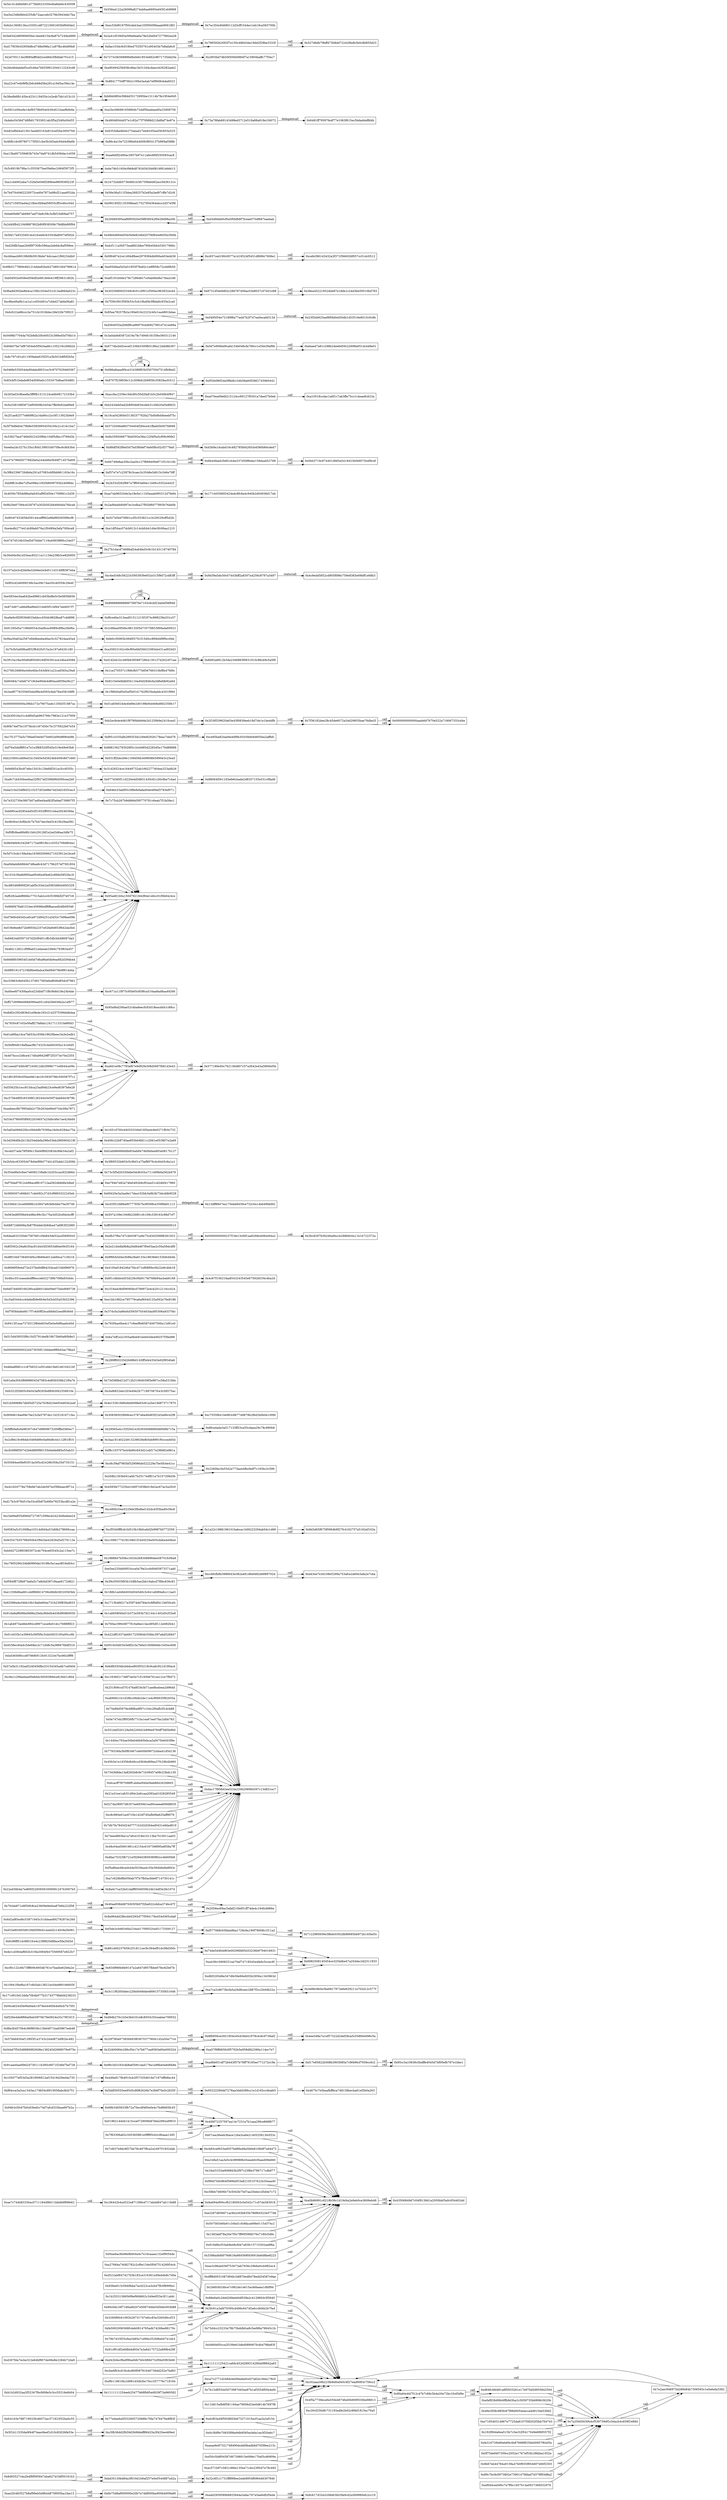 digraph G {
    rankdir=LR;
    node [shape=box];
    "0xae2fc483527b8ef99eb5d9b44875f005ba1fae13" -> "0x6b75d8af000000e20b7a7ddf000ba900b4009a80" [label="call"];
    "0xae2fc483527b8ef99eb5d9b44875f005ba1fae13" -> "0x6b75d8af000000e20b7a7ddf000ba900b4009a80" [label="call"];
    "0x6b75d8af000000e20b7a7ddf000ba900b4009a80" -> "0xadd2959589b8925844a3afac767a5ae6dfcf5ede" [label="call"];
    "0x6b75d8af000000e20b7a7ddf000ba900b4009a80" -> "0xadd2959589b8925844a3afac767a5ae6dfcf5ede" [label="call"];
    "0xadd2959589b8925844a3afac767a5ae6dfcf5ede" -> "0x8c617d32e2c08d63b03fa9cd2a569980efc2cc19" [label="call"];
    "0xadd2959589b8925844a3afac767a5ae6dfcf5ede" -> "0x8c617d32e2c08d63b03fa9cd2a569980efc2cc19" [label="call"];
    "0xbd35130bd84a3f016d1b6af257e0e0544887a42a" -> "0x32c6f1c1731ff8f98ee2ede8954f696446307846" [label="call"];
    "0xbd35130bd84a3f016d1b6af257e0e0544887a42a" -> "0x32c6f1c1731ff8f98ee2ede8954f696446307846" [label="call"];
    "0x5f1b11535da9f44f74aec8eef1d10c83026fe53e" -> "0xc5fb36dd2fb59d3b98deff88425a3f425ee469ed" [label="call"];
    "0x5f1b11535da9f44f74aec8eef1d10c83026fe53e" -> "0xc5fb36dd2fb59d3b98deff88425a3f425ee469ed" [label="call"];
    "0x88e6a0c2ddd26feeb64f039a2c41296fcb3f5640" -> "0xc02aaa39b223fe8d0a0e5c4f27ead9083c756cc2" [label="call"];
    "0x88e6a0c2ddd26feeb64f039a2c41296fcb3f5640" -> "0xc02aaa39b223fe8d0a0e5c4f27ead9083c756cc2" [label="call"];
    "0xa0b86991c6218b36c1d19d4a2e9eb0ce3606eb48" -> "0x43506849d7c04f9138d1a2050bbf3a0c054402dd" [label="call"];
    "0xa0b86991c6218b36c1d19d4a2e9eb0ce3606eb48" -> "0x43506849d7c04f9138d1a2050bbf3a0c054402dd" [label="call"];
    "0x67cea36eeb36ace126a3ca6e21405258130cf33c" -> "0xa0b86991c6218b36c1d19d4a2e9eb0ce3606eb48" [label="call"];
    "0x67cea36eeb36ace126a3ca6e21405258130cf33c" -> "0xa0b86991c6218b36c1d19d4a2e9eb0ce3606eb48" [label="call"];
    "0xf4ae6ac6b98efb604a4c7e16caaaa132ef9054de" -> "0x3fc91a3afd70395cd496c647d5a6cc9d4b2b7fad" [label="call"];
    "0x3fc91a3afd70395cd496c647d5a6cc9d4b2b7fad" -> "0xc02aaa39b223fe8d0a0e5c4f27ead9083c756cc2" [label="call"];
    "0x3fc91a3afd70395cd496c647d5a6cc9d4b2b7fad" -> "0xc02aaa39b223fe8d0a0e5c4f27ead9083c756cc2" [label="call"];
    "0xa27684a74082782c2cf6e134e5f0d751426954cb" -> "0x3fc91a3afd70395cd496c647d5a6cc9d4b2b7fad" [label="call"];
    "0xefaf828d98c6ffb9d3ba2c5059735b6898c5620b" -> "0x7a250d5630b4cf539739df2c5dacb4c659f2488d" [label="call"];
    "0x7a250d5630b4cf539739df2c5dacb4c659f2488d" -> "0x7e2aec946975d289e84b7306593c1e0a6efa3382" [label="call"];
    "0x7a250d5630b4cf539739df2c5dacb4c659f2488d" -> "0x7e2aec946975d289e84b7306593c1e0a6efa3382" [label="call"];
    "0x7e2aec946975d289e84b7306593c1e0a6efa3382" -> "0xc02aaa39b223fe8d0a0e5c4f27ead9083c756cc2" [label="call"];
    "0x7e2aec946975d289e84b7306593c1e0a6efa3382" -> "0xc02aaa39b223fe8d0a0e5c4f27ead9083c756cc2" [label="call"];
    "0x49e3f38c985fc67f98d0054eacca4d9154e539d2" -> "0x7a250d5630b4cf539739df2c5dacb4c659f2488d" [label="call"];
    "0xe718540314867e7725da8107f38202f3bb764743" -> "0x7a250d5630b4cf539739df2c5dacb4c659f2488d" [label="call"];
    "0x192f90da6ea515b7c3ec52f5417049e6f69557f2" -> "0x7a250d5630b4cf539739df2c5dacb4c659f2488d" [label="call"];
    "0xfe316726b80eb69c4b87698f825bb00957f64d5e" -> "0x7a250d5630b4cf539739df2c5dacb4c659f2488d" [label="call"];
    "0x0f75def497359cc2052e1767ef53b186bba1052e" -> "0x7a250d5630b4cf539739df2c5dacb4c659f2488d" [label="call"];
    "0x8b67eb44784a9158a47b0f655f854697460f2303" -> "0x7a250d5630b4cf539739df2c5dacb4c659f2488d" [label="call"];
    "0x89c7bc9c0973802e73901470fdad7d379f93d8a2" -> "0x7a250d5630b4cf539739df2c5dacb4c659f2488d" [label="call"];
    "0x94b3c5fc67b0c63befcc74d7afcd333baa697b2a" -> "0x68b3465833fb72a70ecdf485e0e4c7bd8665fc45" [label="call"];
    "0x68b3465833fb72a70ecdf485e0e4c7bd8665fc45" -> "0x40fd72257597aa14c7231a7b1aaa29fce868f677" [label="call"];
    "0x68b3465833fb72a70ecdf485e0e4c7bd8665fc45" -> "0x40fd72257597aa14c7231a7b1aaa29fce868f677" [label="call"];
    "0x01962144d41415cca072900fe87bbe2992a99f10" -> "0x40fd72257597aa14c7231a7b1aaa29fce868f677" [label="call"];
    "0x01962144d41415cca072900fe87bbe2992a99f10" -> "0x40fd72257597aa14c7231a7b1aaa29fce868f677" [label="call"];
    "0x7f63306a62c345365881e0fff85cb2c8baaa13d5" -> "0x40fd72257597aa14c7231a7b1aaa29fce868f677" [label="call"];
    "0x7f63306a62c345365881e0fff85cb2c8baaa13d5" -> "0x40fd72257597aa14c7231a7b1aaa29fce868f677" [label="call"];
    "0x4f5a7739eca9a550e4874fed0b909f330be98813" -> "0x80a64c6d7f12c47b7c66c5b4e20e72bc1fcd5d9e" [label="call"];
    "0x80a64c6d7f12c47b7c66c5b4e20e72bc1fcd5d9e" -> "0xd64fc4fd481a8f5933261e17e970d5d95584250d" [label="call"];
    "0x80a64c6d7f12c47b7c66c5b4e20e72bc1fcd5d9e" -> "0xd64fc4fd481a8f5933261e17e970d5d95584250d" [label="call"];
    "0xd64fc4fd481a8f5933261e17e970d5d95584250d" -> "0x7a250d5630b4cf539739df2c5dacb4c659f2488d" [label="call"];
    "0xd64fc4fd481a8f5933261e17e970d5d95584250d" -> "0x7a250d5630b4cf539739df2c5dacb4c659f2488d" [label="call"];
    "0x75d4cc23233a78b75bddbfca8c5ed98a79645c1b" -> "0xc02aaa39b223fe8d0a0e5c4f27ead9083c756cc2" [label="call"];
    "0x75d4cc23233a78b75bddbfca8c5ed98a79645c1b" -> "0xc02aaa39b223fe8d0a0e5c4f27ead9083c756cc2" [label="call"];
    "0xc02aaa39b223fe8d0a0e5c4f27ead9083c756cc2" -> "0x80a64c6d7f12c47b7c66c5b4e20e72bc1fcd5d9e" [label="call"];
    "0xc02aaa39b223fe8d0a0e5c4f27ead9083c756cc2" -> "0x80a64c6d7f12c47b7c66c5b4e20e72bc1fcd5d9e" [label="call"];
    "0xf84cca3a3ca1343ac17db54c8915658abc8cb751" -> "0x5ddf30555ee9545c8982626b7e3b6f70e5c2635f" [label="call"];
    "0x5ddf30555ee9545c8982626b7e3b6f70e5c2635f" -> "0x95222290dd7278aa3ddd389cc1e1d165cc4bafe5" [label="call"];
    "0x5ddf30555ee9545c8982626b7e3b6f70e5c2635f" -> "0x95222290dd7278aa3ddd389cc1e1d165cc4bafe5" [label="call"];
    "0x105077ef53d3a281f006812af15419d29ed4a735" -> "0x449a917fb4910cb2f57335d619e71674ffb8bc44" [label="call"];
    "0x105077ef53d3a281f006812af15419d29ed4a735" -> "0x449a917fb4910cb2f57335d619e71674ffb8bc44" [label="call"];
    "0xc30cf256dfc731193a4fe2b02c89bf1815ec70a5" -> "0x80a64c6d7f12c47b7c66c5b4e20e72bc1fcd5d9e" [label="call"];
    "0x0d60d05cca2f109e61bfed089067fc4b4788a83f" -> "0xc02aaa39b223fe8d0a0e5c4f27ead9083c756cc2" [label="call"];
    "0x0d60d05cca2f109e61bfed089067fc4b4788a83f" -> "0xc02aaa39b223fe8d0a0e5c4f27ead9083c756cc2" [label="call"];
    "0x91aae0aafd9d2d730111b395c6871f248d7bd728" -> "0x98c3d3183c4b8a650614ad179a1a98be0a8d6b8e" [label="call"];
    "0x98c3d3183c4b8a650614ad179a1a98be0a8d6b8e" -> "0xad6b651df72b443f57b76ff79165ee771272e18e" [label="call"];
    "0x98c3d3183c4b8a650614ad179a1a98be0a8d6b8e" -> "0xad6b651df72b443f57b76ff79165ee771272e18e" [label="call"];
    "0xad6b651df72b443f57b76ff79165ee771272e18e" -> "0xf17e65822b568b3903685a7c9f496cf7656cc6c2" [label="call"];
    "0xad6b651df72b443f57b76ff79165ee771272e18e" -> "0xf17e65822b568b3903685a7c9f496cf7656cc6c2" [label="call"];
    "0xf17e65822b568b3903685a7c9f496cf7656cc6c2" -> "0x95cc3a10636c5bdffe4045d7bf00efb787e1bbe1" [label="call"];
    "0xf17e65822b568b3903685a7c9f496cf7656cc6c2" -> "0x95cc3a10636c5bdffe4045d7bf00efb787e1bbe1" [label="call"];
    "0xd267fda7ecbe322e64bf807de06e8e2284b72da9" -> "0xd42b0ecf8a9f8ba9db7b0c989d73cf0bd5f83b66" [label="call"];
    "0xd42b0ecf8a9f8ba9db7b0c989d73cf0bd5f83b66" -> "0x111111125421ca6dc452d289314280a0f8842a65" [label="call"];
    "0xd42b0ecf8a9f8ba9db7b0c989d73cf0bd5f83b66" -> "0x111111125421ca6dc452d289314280a0f8842a65" [label="call"];
    "0x111111125421ca6dc452d289314280a0f8842a65" -> "0xc02aaa39b223fe8d0a0e5c4f27ead9083c756cc2" [label="call"];
    "0x111111125421ca6dc452d289314280a0f8842a65" -> "0xc02aaa39b223fe8d0a0e5c4f27ead9083c756cc2" [label="call"];
    "0x8d93527c4a2b4f6f095647aba627d1fdf50161b3" -> "0xbd35130bd84a3f016d1b6af257e0e0544887a42a" [label="call"];
    "0x8d93527c4a2b4f6f095647aba627d1fdf50161b3" -> "0xbd35130bd84a3f016d1b6af257e0e0544887a42a" [label="call"];
    "0x7cfd37e9dc8f27bb78c497f8ca2a249701832dab" -> "0xcb83ca9633ad057bd88a48a5b6e8108d97ad4472" [label="call"];
    "0xcb83ca9633ad057bd88a48a5b6e8108d97ad4472" -> "0xa0b86991c6218b36c1d19d4a2e9eb0ce3606eb48" [label="call"];
    "0xcb83ca9633ad057bd88a48a5b6e8108d97ad4472" -> "0xa0b86991c6218b36c1d19d4a2e9eb0ce3606eb48" [label="call"];
    "0x044d7f545d8886992608e138245d2689079e975e" -> "0x32400084c286cf3e17e7b677ea9583e60a000324" [label="call"];
    "0x32400084c286cf3e17e7b677ea9583e60a000324" -> "0xa57f9ffd65fc0f5792b5e958df42399a114ec7e7" [label="delegatecall"];
    "0x57bbb930af12f6f3f1a3743c2d4d873df82bc482" -> "0x20f780a973856b93f63670377900c1d2a50a77c4" [label="call"];
    "0x20f780a973856b93f63670377900c1d2a50a77c4" -> "0x8fb956ce2921954c45cb3bb41978c4c6c9736af2" [label="call"];
    "0x20f780a973856b93f63670377900c1d2a50a77c4" -> "0x8fb956ce2921954c45cb3bb41978c4c6c9736af2" [label="call"];
    "0x8fb956ce2921954c45cb3bb41978c4c6c9736af2" -> "0x4ee348a7a1ef57322d2def28ca5c55860e096c5a" [label="call"];
    "0x8fb956ce2921954c45cb3bb41978c4c6c9736af2" -> "0x4ee348a7a1ef57322d2def28ca5c55860e096c5a" [label="call"];
    "0x00ca62445b06a9adc1879a44485b4efdcb7b75f3" -> "0xd9db270c1b5e3bd161e8c8503c55ceabee709552" [label="delegatecall"];
    "0x10941f0ef6a167c6b5ab13821bc04e989166605f" -> "0x3c11f6265ddec22f4d049dde480615735f451646" [label="call"];
    "0x3c11f6265ddec22f4d049dde480615735f451646" -> "0xa7ca2c8673bcfa5a26d8ceec2887f2cc2b0db22a" [label="call"];
    "0x3c11f6265ddec22f4d049dde480615735f451646" -> "0xa7ca2c8673bcfa5a26d8ceec2887f2cc2b0db22a" [label="call"];
    "0xa7ca2c8673bcfa5a26d8ceec2887f2cc2b0db22a" -> "0x3e88c9b0e3be6817973a6e629211e702d12c577f" [label="call"];
    "0xa7ca2c8673bcfa5a26d8ceec2887f2cc2b0db22a" -> "0x3e88c9b0e3be6817973a6e629211e702d12c577f" [label="call"];
    "0x1111111254eeb25477b68fb85ed929f73a960582" -> "0xca7c2771d248dcbe09eabe0ce57a62e18da178c0" [label="call"];
    "0x1111111254eeb25477b68fb85ed929f73a960582" -> "0xca7c2771d248dcbe09eabe0ce57a62e18da178c0" [label="call"];
    "0xca7c2771d248dcbe09eabe0ce57a62e18da178c0" -> "0xc02aaa39b223fe8d0a0e5c4f27ead9083c756cc2" [label="call"];
    "0xca7c2771d248dcbe09eabe0ce57a62e18da178c0" -> "0xc02aaa39b223fe8d0a0e5c4f27ead9083c756cc2" [label="call"];
    "0xcf0c122c6b73ff809c693db761e7baebe62b6a2e" -> "0x834f96fd4fe9147a2a647d957fbbe67fec62b67b" [label="call"];
    "0xcf0c122c6b73ff809c693db761e7baebe62b6a2e" -> "0x834f96fd4fe9147a2a647d957fbbe67fec62b67b" [label="call"];
    "0x834f96fd4fe9147a2a647d957fbbe67fec62b67b" -> "0xcf0c122c6b73ff809c693db761e7baebe62b6a2e" [label="staticcall"];
    "0x6c88ff514c8851fce4c23f8820d8face5fa20d3d" -> "0x881d40237659c251811cec9c364ef91dc08d300c" [label="call"];
    "0x881d40237659c251811cec9c364ef91dc08d300c" -> "0x74de5d4fcbf63e00296fd95d33236b9794016631" [label="call"];
    "0x881d40237659c251811cec9c364ef91dc08d300c" -> "0x74de5d4fcbf63e00296fd95d33236b9794016631" [label="call"];
    "0x74de5d4fcbf63e00296fd95d33236b9794016631" -> "0x6982508145454ce325ddbe47a25d4ec3d2311933" [label="call"];
    "0x74de5d4fcbf63e00296fd95d33236b9794016631" -> "0x6982508145454ce325ddbe47a25d4ec3d2311933" [label="call"];
    "0xa43fe16908251ee70ef74718545e4fe6c5ccec9f" -> "0x6982508145454ce325ddbe47a25d4ec3d2311933" [label="call"];
    "0xa43fe16908251ee70ef74718545e4fe6c5ccec9f" -> "0x6982508145454ce325ddbe47a25d4ec3d2311933" [label="call"];
    "0xf326e4de8f66a0bdc0970b79e0924e33c79f1915" -> "0xd9db270c1b5e3bd161e8c8503c55ceabee709552" [label="call"];
    "0xf326e4de8f66a0bdc0970b79e0924e33c79f1915" -> "0xd9db270c1b5e3bd161e8c8503c55ceabee709552" [label="call"];
    "0xde1cd364af662b31f4a3064f4475569587e822b7" -> "0x881d40237659c251811cec9c364ef91dc08d300c" [label="call"];
    "0x7b12d855445073987d45ea97b1af3554f05e4ef4" -> "0xc02aaa39b223fe8d0a0e5c4f27ead9083c756cc2" [label="call"];
    "0x7b12d855445073987d45ea97b1af3554f05e4ef4" -> "0xc02aaa39b223fe8d0a0e5c4f27ead9083c756cc2" [label="call"];
    "0x6d2af85ed6c53871945c31ddeae89279287dc260" -> "0xf3de3c0d654fda23dad170f0f320a92172509127" [label="call"];
    "0xf3de3c0d654fda23dad170f0f320a92172509127" -> "0xf577068c05fda48ba1729c9a190f78008c1f11a2" [label="call"];
    "0xf3de3c0d654fda23dad170f0f320a92172509127" -> "0xf577068c05fda48ba1729c9a190f78008c1f11a2" [label="call"];
    "0xf577068c05fda48ba1729c9a190f78008c1f11a2" -> "0x7122985656e38bdc0302db86685bb972b145bd3c" [label="call"];
    "0xf577068c05fda48ba1729c9a190f78008c1f11a2" -> "0x7122985656e38bdc0302db86685bb972b145bd3c" [label="call"];
    "0x70cbb871e8f30fc8ce23609e9e0ea87b6b222f58" -> "0x40aa958dd87fc8305b97f2ba922cddca374bcd7f" [label="call"];
    "0x70cbb871e8f30fc8ce23609e9e0ea87b6b222f58" -> "0x40aa958dd87fc8305b97f2ba922cddca374bcd7f" [label="call"];
    "0x40aa958dd87fc8305b97f2ba922cddca374bcd7f" -> "0x2056ec69ac5afaf210b851ff74de4c194fcd986e" [label="call"];
    "0x40aa958dd87fc8305b97f2ba922cddca374bcd7f" -> "0x2056ec69ac5afaf210b851ff74de4c194fcd986e" [label="call"];
    "0x1714910d13dda70b4b077b31743778b6d4238231" -> "0x3c11f6265ddec22f4d049dde480615735f451646" [label="call"];
    "0x251806ccd7f1476a8f1fe3b71aed6a4eea2d96dd" -> "0xdac17f958d2ee523a2206206994597c13d831ec7" [label="call"];
    "0xc9a1c29faedaa90e6ddc5659399dcefc36d1c804" -> "0xc18360217d8f7ab5e7c516566761ea12ce7f9d72" [label="call"];
    "0x57a5b31192ad5240456fbc53154345a4b7ce940d" -> "0x6dfb5504bcbbdce893f35218c9ca6c921d190acd" [label="call"];
    "0x4538ec40a4c5de68ec2c71d48c5a386676b8f316" -> "0x0016c0d0343e8f2c3a7b6a51606b84b1545ec606" [label="call"];
    "0xbd3656f0ccd978680f12fc91322447bc982dfff8" -> "0x0016c0d0343e8f2c3a7b6a51606b84b1545ec606" [label="call"];
    "0xa1b8a51aa3e5c4c98988b45eeabfc0baed08e660" -> "0xa0b86991c6218b36c1d19d4a2e9eb0ce3606eb48" [label="call"];
    "0x014435b1e39945cf4f5f0c3cbb5833195a95cc9b" -> "0x4224ff1037ab691723090dc556bc397abd526847" [label="call"];
    "0x1ab4973a48dc892cd9971ece8e01dcc7688f8f23" -> "0x760ac399c6877816a9ee13acd95df112e082fcb1" [label="call"];
    "0xa690621b1d2f8cc06de2de11e4cf69935f82655a" -> "0xdac17f958d2ee523a2206206994597c13d831ec7" [label="call"];
    "0x75e89d5979e4f6fba9f97c104c2f0afb3f1dcb88" -> "0xdac17f958d2ee523a2206206994597c13d831ec7" [label="call"];
    "0x75e89d5979e4f6fba9f97c104c2f0afb3f1dcb88" -> "0xdac17f958d2ee523a2206206994597c13d831ec7" [label="call"];
    "0x91da9af8088a0688a20ebc9bb0b4d36d90860050" -> "0x1a6658f40e51b372e593b7d2144c1402d5cf33e8" [label="call"];
    "0x62586a4e34bb16b18a6e664a731b230f83fa4833" -> "0x1713b4fd217a35974dd784e3c8f6df411b650cd4" [label="call"];
    "0x0e747eb2ff0f26fb77c3a1ea67ee07fac2dbb783" -> "0xdac17f958d2ee523a2206206994597c13d831ec7" [label="call"];
    "0xe1259b8ba681cddf86fd14706c88db38320583bb" -> "0x188b1ed48d492b0045d0c3c641afd89a8cc12ae5" [label="call"];
    "0xe5ee235dd00f10cca0a78e2cc6d0d05873371add" -> "0xcc6fcfb8b3988043e382a481d6bf482d68897024" [label="call"];
    "0xe5ee235dd00f10cca0a78e2cc6d0d05873371add" -> "0xcc6fcfb8b3988043e382a481d6bf482d68897024" [label="call"];
    "0xcc6fcfb8b3988043e382a481d6bf482d68897024" -> "0xd43ee7e3d108e5299a753afce2a60e3afa2e7cba" [label="call"];
    "0xcc6fcfb8b3988043e382a481d6bf482d68897024" -> "0xd43ee7e3d108e5299a753afce2a60e3afa2e7cba" [label="call"];
    "0x551ebf320129a562200d1b996e9784ff7b85b9b0" -> "0xdac17f958d2ee523a2206206994597c13d831ec7" [label="call"];
    "0xb0d27229f03803072cdc704ce65545c2a115ee7c" -> "0x1888847b50bc1833e268348896dee58701fc06a9" [label="call"];
    "0x9c53c7b55796d50b42f942be42826d5ef276113e" -> "0xc1696177d1fd108d1f24d4529a005cda6a4d46a4" [label="call"];
    "0x9383a5c51008ba10314d0d4a51bfdb27866fccaa" -> "0xcf5540fffcdc3d510b18bfca6d2b9987b0772559" [label="call"];
    "0xcf5540fffcdc3d510b18bfca6d2b9987b0772559" -> "0x1a22c1886196101babcac1bf4223294ab04c1d66" [label="call"];
    "0xcf5540fffcdc3d510b18bfca6d2b9987b0772559" -> "0x1a22c1886196101babcac1bf4223294ab04c1d66" [label="call"];
    "0x1a22c1886196101babcac1bf4223294ab04c1d66" -> "0x8d3d65f675f096db9f27fc4162757a5162ef103a" [label="call"];
    "0x1a22c1886196101babcac1bf4223294ab04c1d66" -> "0x8d3d65f675f096db9f27fc4162757a5162ef103a" [label="call"];
    "0xd17b3c9784510e33cd5b87b490e79253bcd81e2e" -> "0xc480b33ee5229de3fbdfad1d2dcd3f3bad0c56c6" [label="call"];
    "0xd17b3c9784510e33cd5b87b490e79253bcd81e2e" -> "0xc480b33ee5229de3fbdfad1d2dcd3f3bad0c56c6" [label="call"];
    "0xcb1620778a758e9e7ab2de567ecf3fbbaec8f71e" -> "0x4585fe77225b41b697c938b018e2ac67ac5a20c0" [label="call"];
    "0xcb1620778a758e9e7ab2de567ecf3fbbaec8f71e" -> "0x4585fe77225b41b697c938b018e2ac67ac5a20c0" [label="call"];
    "0xc3a99a855d060d727367c599ecb2423e0bebee24" -> "0xc480b33ee5229de3fbdfad1d2dcd3f3bad0c56c6" [label="call"];
    "0xc3a99a855d060d727367c599ecb2423e0bebee24" -> "0xc480b33ee5229de3fbdfad1d2dcd3f3bad0c56c6" [label="call"];
    "0x55084ee0fef03f14a305cd24286359a35d735151" -> "0xc8c39af7983bf329086de522229a7be5fc4e41cc" [label="call"];
    "0x55084ee0fef03f14a305cd24286359a35d735151" -> "0xc8c39af7983bf329086de522229a7be5fc4e41cc" [label="call"];
    "0xc8c39af7983bf329086de522229a7be5fc4e41cc" -> "0x2260fac5e5542a773aa44fbcfedf7c193bc2c599" [label="call"];
    "0xc8c39af7983bf329086de522229a7be5fc4e41cc" -> "0x2260fac5e5542a773aa44fbcfedf7c193bc2c599" [label="call"];
    "0xd33a80c693d01f4fd589cb1ea4d2c140c9a5b061" -> "0xf3de3c0d654fda23dad170f0f320a92172509127" [label="call"];
    "0x8a964dd28bcdd42f45d77f594179a454d365cda8" -> "0x2056ec69ac5afaf210b851ff74de4c194fcd986e" [label="call"];
    "0x8a964dd28bcdd42f45d77f594179a454d365cda8" -> "0x2056ec69ac5afaf210b851ff74de4c194fcd986e" [label="call"];
    "0x1440ec793ae50fa046b95bfeca5af475b6003f9e" -> "0xdac17f958d2ee523a2206206994597c13d831ec7" [label="call"];
    "0xcfc0f98f30742b6d880f90155d4ebb885e55ab33" -> "0xf8c103707bcb4b90c643d21ebf17e29fd82e881a" [label="call"];
    "0x2cf8419c99ddc5469d89c0a66d8c44112f01ff10" -> "0x3aa18140224913238028efb5eb8991f0ccced45d" [label="call"];
    "0x779334fa3b0f83467cde00b09972cbba41d5d136" -> "0xdac17f958d2ee523a2206206994597c13d831ec7" [label="call"];
    "0x6ffb9a8c6e96307c647d9869673200ffbd380ec7" -> "0x29065a4c1f2f20d1e263930088890d6f49fe715a" [label="call"];
    "0x29065a4c1f2f20d1e263930088890d6f49fe715a" -> "0x8fca4ade3a517133ff23ca55cdaea29c78c990b8" [label="call"];
    "0x29065a4c1f2f20d1e263930088890d6f49fe715a" -> "0x8fca4ade3a517133ff23ca55cdaea29c78c990b8" [label="call"];
    "0x1fa431f1be9088d3b2f97c23f8e3786717cdb877" -> "0xa0b86991c6218b36c1d19d4a2e9eb0ce3606eb48" [label="call"];
    "0x909d619ae69e7be23cfa5787de11b251816713ec" -> "0x30838502f668cec3787a6a46d65f22d3a86c42f8" [label="call"];
    "0x30838502f668cec3787a6a46d65f22d3a86c42f8" -> "0xc7555f6410e983c867748879b2f6d2b0b0e100fd" [label="call"];
    "0x51b56968b7db95d5725a7638d234e934d03e2a4f" -> "0x4e15361fd6b4bb609fa63c81a2be19d873717870" [label="call"];
    "0x51b56968b7db95d5725a7638d234e934d03e2a4f" -> "0x4e15361fd6b4bb609fa63c81a2be19d873717870" [label="call"];
    "0xaf0d4ced4f0c7a7ff4c1657b14a0027366032976" -> "0x7a250d5630b4cf539739df2c5dacb4c659f2488d" [label="call"];
    "0xfc522f2fd05c94043af9293bdf69c0f42558910e" -> "0xcbd6832ebc203e49e2b771897067fce3c58575ac" [label="call"];
    "0x91a0a3043f68986043d7083c4d85b558b21f0a7b" -> "0x73d388bd12d712b31064039f3e987cc58a5318dc" [label="call"];
    "0xf89d7b9c864f589bbf53a82105107622b35eaa40" -> "0xa0b86991c6218b36c1d19d4a2e9eb0ce3606eb48" [label="call"];
    "0xf89d7b9c864f589bbf53a82105107622b35eaa40" -> "0xa0b86991c6218b36c1d19d4a2e9eb0ce3606eb48" [label="call"];
    "0xd522abf647427b3b182ce316361a59ed4b8c7d0e" -> "0x3fc91a3afd70395cd496c647d5a6cc9d4b2b7fad" [label="call"];
    "0x000000000022d473030f116ddee9f6b43ac78ba3" -> "0x289ff00235d2b98b0145ff5d4435d3e92f9540a6" [label="call"];
    "0x000000000022d473030f116ddee9f6b43ac78ba3" -> "0x289ff00235d2b98b0145ff5d4435d3e92f9540a6" [label="call"];
    "0x515d459555f8c1fcf2791ded819b73b60a80b8e3" -> "0x6a7eff1e2c355ad6eb91bebb5ded49257f3fed98" [label="call"];
    "0x515d459555f8c1fcf2791ded819b73b60a80b8e3" -> "0x6a7eff1e2c355ad6eb91bebb5ded49257f3fed98" [label="call"];
    "0x9413f1eaa727d312f6eb603ef3e0a9df6aa6e40d" -> "0x793f4ae0be4c17c9eef8d6587d497500a12d91e0" [label="call"];
    "0xf7858da8a6617f7c6d0ff2bcafdb6d2eedf64840" -> "0x37dc0a3a86d4d3f4507b5463dad95306a9337fdc" [label="call"];
    "0xf7858da8a6617f7c6d0ff2bcafdb6d2eedf64840" -> "0x37dc0a3a86d4d3f4507b5463dad95306a9337fdc" [label="call"];
    "0xc5a93444cc4da6efb9e6fc6e5d3cb55a53b52396" -> "0xe1bb1982ce795779ca6af604d125a562e76e8186" [label="call"];
    "0x6dd7d460f166290cadb601deb09a075ebd680736" -> "0x1f18adc8ef08060bc0789972e4cb2012116cc424" [label="call"];
    "0x45b3e1e1d356db46ccd364bd89ea37fc28b4b960" -> "0xdac17f958d2ee523a2206206994597c13d831ec7" [label="call"];
    "0x48cc551eaeadedff6ecceb0227d9b709fa9344dc" -> "0x6f1cdbbb4d53d226cf4b917bf768b94acbab6168" [label="call"];
    "0x6f1cdbbb4d53d226cf4b917bf768b94acbab6168" -> "0x4c67f15621faa8543243545e67592bf1f4c4ba2d" [label="call"];
    "0x6f1cdbbb4d53d226cf4b917bf768b94acbab6168" -> "0x4c67f15621faa8543243545e67592bf1f4c4ba2d" [label="call"];
    "0x7343b8da13a8292b8cfe71b39457a08c23bdc130" -> "0xdac17f958d2ee523a2206206994597c13d831ec7" [label="call"];
    "0x6cacff7f07098ff1ab6a0f4fa09a6884262fd605" -> "0xdac17f958d2ee523a2206206994597c13d831ec7" [label="call"];
    "0x21a31ee1afc51d94c2efccaa2092ad1028285549" -> "0xdac17f958d2ee523a2206206994597c13d831ec7" [label="call"];
    "0x21a31ee1afc51d94c2efccaa2092ad1028285549" -> "0xdac17f958d2ee523a2206206994597c13d831ec7" [label="call"];
    "0x9696f59e4d72e237be84ffd425dcad154bf96976" -> "0x4100af184246a75bc471ef68f0bc0b22e8c4bb18" [label="call"];
    "0xdfd5293d8e347dfe59e90efd55b2956a1343963d" -> "0x6982508145454ce325ddbe47a25d4ec3d2311933" [label="call"];
    "0xd8f10d47364654f4cc9b6fedd12ab6bca71c9216" -> "0x9f6fcb5d4e3b9fa28a8133e18638e6153b9cbb4b" [label="call"];
    "0x527da38957d6357ee6939d1ea90ceeea609d8935" -> "0xdac17f958d2ee523a2206206994597c13d831ec7" [label="call"];
    "0x458b1303b041abfc7b2517e4ff21a7b157206d3b" -> "0x2260fac5e5542a773aa44fbcfedf7c193bc2c599" [label="call"];
    "0x8f3562c26a8c50ac91d443f25653d84e09cf3164" -> "0x2e21d4dfa9b8a26d84d67f0e03ae2c50a59dcdf9" [label="call"];
    "0x93fee613c5949bba7acd222ca3cb47fb3f8999a1" -> "0x3fc91a3afd70395cd496c647d5a6cc9d4b2b7fad" [label="call"];
    "0x6dea632330de7587681cf4b843de52acd56905d3" -> "0xefb37f6a7d7c4b0387ca9e75cd3d3588f6361923" [label="call"];
    "0xefb37f6a7d7c4b0387ca9e75cd3d3588f6361923" -> "0x0000000000237f19e13cfdf1aa8268e4084494a2" [label="call"];
    "0xefb37f6a7d7c4b0387ca9e75cd3d3588f6361923" -> "0x0000000000237f19e13cfdf1aa8268e4084494a2" [label="call"];
    "0x0000000000237f19e13cfdf1aa8268e4084494a2" -> "0x3bc8297fcf42d6a6bccb288b9c0a11b1b722372a" [label="call"];
    "0x1b2553158956f9ef908802c349e0f25e3f11abfc" -> "0x3fc91a3afd70395cd496c647d5a6cc9d4b2b7fad" [label="call"];
    "0x11b815efb8f581194ae79006d24e0d814b7697f6" -> "0xc02aaa39b223fe8d0a0e5c4f27ead9083c756cc2" [label="call"];
    "0x11b815efb8f581194ae79006d24e0d814b7697f6" -> "0xc02aaa39b223fe8d0a0e5c4f27ead9083c756cc2" [label="call"];
    "0x6887246668a3b87f54deb3b94ba47a6f63f32985" -> "0xff00000000000000000000000000000000000010" [label="call"];
    "0x063ed6f59bd44d8bc99c3b170a3d52b49dcbcfff" -> "0x507a109e1949b226f61cfc109c339163c98d7cf7" [label="call"];
    "0xc58bb74606b73c5043b75d7aa25ebe1d5d4e7c72" -> "0xa0b86991c6218b36c1d19d4a2e9eb0ce3606eb48" [label="call"];
    "0xae7c744b83330ac07111844f9d11bbb8df89fe62" -> "0xc36442b4a4522e871399cd717abdd847ab11fe88" [label="call"];
    "0xc36442b4a4522e871399cd717abdd847ab11fe88" -> "0x8a694ef09ccfb2180003c0e542c71c07de583918" [label="call"];
    "0xc36442b4a4522e871399cd717abdd847ab11fe88" -> "0x8a694ef09ccfb2180003c0e542c71c07de583918" [label="call"];
    "0x8a694ef09ccfb2180003c0e542c71c07de583918" -> "0xa0b86991c6218b36c1d19d4a2e9eb0ce3606eb48" [label="call"];
    "0x8a694ef09ccfb2180003c0e542c71c07de583918" -> "0xa0b86991c6218b36c1d19d4a2e9eb0ce3606eb48" [label="call"];
    "0xfc4163e788719033fc46072ac371823f32ba0c55" -> "0x77edae6a5f332605720688c7fda7476476e8f83f" [label="call"];
    "0x77edae6a5f332605720688c7fda7476476e8f83f" -> "0xdcf63a49f5938fd3b673271015ecf1aa3a2ef154" [label="call"];
    "0x77edae6a5f332605720688c7fda7476476e8f83f" -> "0xdcf63a49f5938fd3b673271015ecf1aa3a2ef154" [label="call"];
    "0xdcf63a49f5938fd3b673271015ecf1aa3a2ef154" -> "0xc02aaa39b223fe8d0a0e5c4f27ead9083c756cc2" [label="call"];
    "0xdcf63a49f5938fd3b673271015ecf1aa3a2ef154" -> "0xc02aaa39b223fe8d0a0e5c4f27ead9083c756cc2" [label="call"];
    "0xc7905290c34b80995de19198c5e1eac8f16e83cc" -> "0x1888847b50bc1833e268348896dee58701fc06a9" [label="call"];
    "0xc7905290c34b80995de19198c5e1eac8f16e83cc" -> "0x1888847b50bc1833e268348896dee58701fc06a9" [label="call"];
    "0x339d413ccefd986b1b3647a9cfa9cbbe70a30749" -> "0xc03f31fd86a9077785b7bcf6598ce3598fa91113" [label="call"];
    "0xc03f31fd86a9077785b7bcf6598ce3598fa91113" -> "0x13dff8847ea170ebb8439ce732c0a14bb49fdd92" [label="delegatecall"];
    "0x56f4507c6fdb017cde092c37d3cf9893322245eb" -> "0x69420e3a3aa9e17dea102bb3a9b3b73dcddb9528" [label="call"];
    "0xf70da97812cb96acdf810712aa562db8dfa3dbef" -> "0xe794b7e62a74fa0492b9cf02ea51cd2dbf417960" [label="call"];
    "0x354e9fa5c6ee7e6092158a8c1b203ccac932d66d" -> "0x73c5f5d20330dde5dc8c03cc711499b0a562d479" [label="call"];
    "0x2b5dcc63305d478d4ef98477441d35abb122d56b" -> "0x3f69532b603c5c9b01a75af8976c4c6445c6a1a1" [label="call"];
    "0xc8c960a01ac67c5e1424f7d5afb08a625aff9076" -> "0xdac17f958d2ee523a2206206994597c13d831ec7" [label="call"];
    "0xcdd37ada79f589c15bd4f8fd2083dc88e34a2af2" -> "0xb2ab96666bfdb854ab6b74b0bdea893a0817b127" [label="call"];
    "0x3d206d6b2b13b254ebbfa298e53bb2960904218f" -> "0x406c22b8740ae955b04fd11c2061e053807e2a69" [label="call"];
    "0x5a83a066620bcc0bb48b7036ba16d4c6284ac75a" -> "0x1651d700cd4020334bd185ba4c6e0271ffc0c732" [label="call"];
    "0x7db7fa7845d24d7771b2d2d264ed0431e9dad819" -> "0xdac17f958d2ee523a2206206994597c13d831ec7" [label="call"];
    "0x7830c87c02e56aff27fa8ab1241711331fa86f43" -> "0xa9d1e08c7793af67e9d92fe308d5697fb81d3e43" [label="call"];
    "0x7830c87c02e56aff27fa8ab1241711331fa86f43" -> "0xa9d1e08c7793af67e9d92fe308d5697fb81d3e43" [label="call"];
    "0xa9d1e08c7793af67e9d92fe308d5697fb81d3e43" -> "0x577189e40c762136d807c57a3642e43a58f46d5b" [label="call"];
    "0xa9d1e08c7793af67e9d92fe308d5697fb81d3e43" -> "0x577189e40c762136d807c57a3642e43a58f46d5b" [label="call"];
    "0xe2287d656671ac9e2c63b835b786f64523e577d6" -> "0xa0b86991c6218b36c1d19d4a2e9eb0ce3606eb48" [label="call"];
    "0x50758346fa91c34bd1cfc8faca69fe0115d374c2" -> "0xa0b86991c6218b36c1d19d4a2e9eb0ce3606eb48" [label="call"];
    "0xd1a90ba1dca7bb53a1656b19629beec3a3e2edb1" -> "0xa9d1e08c7793af67e9d92fe308d5697fb81d3e43" [label="call"];
    "0x5bf90d019afbaacf8c74325c4ebf4305a141e0d5" -> "0xa9d1e08c7793af67e9d92fe308d5697fb81d3e43" [label="call"];
    "0x407bccc248ce417d0a99429ff72f3373e70e2355" -> "0xa9d1e08c7793af67e9d92fe308d5697fb81d3e43" [label="call"];
    "0x1ceea97d46c8f7245812db2999b771e6644ce09c" -> "0xa9d1e08c7793af67e9d92fe308d5697fb81d3e43" [label="call"];
    "0x1d818556c05bed4614e1810930796c500567f7c1" -> "0xa9d1e08c7793af67e9d92fe308d5697fb81d3e43" [label="call"];
    "0xf35625b1ecc915dca23ad94b23ce9ed6397b6e28" -> "0xa9d1e08c7793af67e9d92fe308d5697fb81d3e43" [label="call"];
    "0xc57bb48f5c93308f12624443e50f7dab6d43879b" -> "0xa9d1e08c7793af67e9d92fe308d5697fb81d3e43" [label="call"];
    "0xaabeec8b7995abb2c75b2634e66e0744c08a7871" -> "0xa9d1e08c7793af67e9d92fe308d5697fb81d3e43" [label="call"];
    "0xff27c6996e068d090ae051c6420b636b2a1ef077" -> "0x95a9bd206ae52c4ba8eecfc93d18eacdd41c88cc" [label="call"];
    "0x53e379b095ff4922034657a25dbc48a7ae424bd4" -> "0xa9d1e08c7793af67e9d92fe308d5697fb81d3e43" [label="call"];
    "0xdb82c292d836d1e0fede183c2142575306ddbdaa" -> "0x95a9bd206ae52c4ba8eecfc93d18eacdd41c88cc" [label="call"];
    "0x74eed893be1a7efce1f18e10113ba7010011aa03" -> "0xdac17f958d2ee523a2206206994597c13d831ec7" [label="call"];
    "0xd0ee6f7430faa0cd23dbbf71f8c9b8d18e24b4de" -> "0xc671a11f975c95b65c85f6ca516aa8ad8aa49266" [label="call"];
    "0xb6f0cac9285a4d5cf51652ff0031eba2924639da" -> "0x95ad61b0a150d79219dcf64e1e6cc01f0b64c4ce" [label="call"];
    "0x48c9ce1fcf6bcfc7b7b47dec0ed3c410b29aa582" -> "0x95ad61b0a150d79219dcf64e1e6cc01f0b64c4ce" [label="call"];
    "0xf0ffc8ea86b8fc1b0c29126f1e2ed3d6aa3dfe75" -> "0x95ad61b0a150d79219dcf64e1e6cc01f0b64c4ce" [label="call"];
    "0x9b046b9c342b67172a0f81fbc1c0352709d804a1" -> "0x95ad61b0a150d79219dcf64e1e6cc01f0b64c4ce" [label="call"];
    "0x5d7c3cdc158a44a1636920066271023912e1bce9" -> "0x95ad61b0a150d79219dcf64e1e6cc01f0b64c4ce" [label="call"];
    "0xa0bfaddb686d47d8ea8c43d7179b257ef7581854" -> "0x95ad61b0a150d79219dcf64e1e6cc01f0b64c4ce" [label="call"];
    "0x101fc39a8d900aa0fc66a4f4a62c666e5852fa18" -> "0x95ad61b0a150d79219dcf64e1e6cc01f0b64c4ce" [label="call"];
    "0xc88346f690f281abf5c33dc2a5063d8444f45329" -> "0x95ad61b0a150d79219dcf64e1e6cc01f0b64c4ce" [label="call"];
    "0xf6282aebf866bc77515ab2cc635396bf2f7407c6" -> "0x95ad61b0a150d79219dcf64e1e6cc01f0b64c4ce" [label="call"];
    "0x666f476a8151bec45696bdf8ffaacedb4fb06546" -> "0x95ad61b0a150d79219dcf64e1e6cc01f0b64c4ce" [label="call"];
    "0xd7b6fcd45d2ca0ca972d94251a3d32c7b98ae09b" -> "0x95ad61b0a150d79219dcf64e1e6cc01f0b64c4ce" [label="call"];
    "0xf19b9ee8d72b8955b2257e02fa9d953f642da5b4" -> "0x95ad61b0a150d79219dcf64e1e6cc01f0b64c4ce" [label="call"];
    "0x66824d0597167d2fcf9401cffc5db3dc68087da3" -> "0x95ad61b0a150d79219dcf64e1e6cc01f0b64c4ce" [label="call"];
    "0xdfd112821cf9f8ab51edaeab23fe6c793f63a457" -> "0x95ad61b0a150d79219dcf64e1e6cc01f0b64c4ce" [label="call"];
    "0x6688f039654f1d40d7d6a86a64b9ea682d394b44" -> "0x95ad61b0a150d79219dcf64e1e6cc01f0b64c4ce" [label="call"];
    "0x7e332730e3807b07ad0ed4ad82f5a9ad739807f3" -> "0x7c75cb267b9d866d5f0770781c6eab7f1fa5fec1" [label="call"];
    "0xda310e25df8d3210257d53e88e7ed3dd1655cec3" -> "0x646e33abf05c3f8e9efafad0de489af3783ef071" [label="call"];
    "0x1583abf78a20e7f5c7ff90f39fd576e7180c5d9c" -> "0xa0b86991c6218b36c1d19d4a2e9eb0ce3606eb48" [label="call"];
    "0x077d360f11d220e4d5d831430c81c26c9be7c4a4" -> "0x88064f561183efe6cbade2d8337155e531c9fad6" [label="call"];
    "0x077d360f11d220e4d5d831430c81c26c9be7c4a4" -> "0x88064f561183efe6cbade2d8337155e531c9fad6" [label="call"];
    "0x48c04ed5691981c42154c6167398f95e8f38a7ff" -> "0xdac17f958d2ee523a2206206994597c13d831ec7" [label="call"];
    "0x68f019147219bf6be8adca3fa084078b9f914d4a" -> "0x95ad61b0a150d79219dcf64e1e6cc01f0b64c4ce" [label="call"];
    "0x9dfd543bc87a6e15d1fc126efdf201ac5cc8355c" -> "0x31d26524ce16449732ab1662277404ea323adb26" [label="call"];
    "0xa9c7cb430bee8aa32f927af259fd96d590cea2b0" -> "0x077d360f11d220e4d5d831430c81c26c9be7c4a4" [label="call"];
    "0xdfaa75323fb721e5f29d43859390f62cc4b600b8" -> "0xdac17f958d2ee523a2206206994597c13d831ec7" [label="call"];
    "0xb23360ccdd9ed1b15d45e5d3824bb409c8d7c460" -> "0x031ff2bbcb9e1169d56b3e9808fe5890e3c25ea5" [label="call"];
    "0xf76a5def8f01e7e1e3f68320f5d3e319e49e93b8" -> "0x8881562783028f5c1bcb985d2283d5e170d88888" [label="call"];
    "0xc7f13775a5c708aef34d4075e602d06df6f64d9b" -> "0xf951e335afb289353dc249e82926178eac7ded78" [label="call"];
    "0xf951e335afb289353dc249e82926178eac7ded78" -> "0xce95ba824ae9a4df9b303c0bbf4d605ba2affbfc" [label="delegatecall"];
    "0x2b30016a31c4df0d5ab963799c7983e121e37959" -> "0xb2ecfe4e4d61f8790bbb9de2d1259b9e2410cea5" [label="call"];
    "0xb2ecfe4e4d61f8790bbb9de2d1259b9e2410cea5" -> "0x2f18f339620a63e43f0839eeb18d7de1e1be4dfb" [label="call"];
    "0xb2ecfe4e4d61f8790bbb9de2d1259b9e2410cea5" -> "0x2f18f339620a63e43f0839eeb18d7de1e1be4dfb" [label="call"];
    "0x2f18f339620a63e43f0839eeb18d7de1e1be4dfb" -> "0x7f36182dee28c45de6072a34d29855bae76dbe2f" [label="call"];
    "0x2f18f339620a63e43f0839eeb18d7de1e1be4dfb" -> "0x7f36182dee28c45de6072a34d29855bae76dbe2f" [label="call"];
    "0x0000000000a39bb272e79075ade125fd351887ac" -> "0x01a656024de4b89e2d0198bf4d468e8fd2358b17" [label="call"];
    "0x0000000000a39bb272e79075ade125fd351887ac" -> "0x01a656024de4b89e2d0198bf4d468e8fd2358b17" [label="call"];
    "0x2eef6776255605da0f6e4d593c9ab78a458168f6" -> "0x1f9840a85d5af5bf1d1762f925bdaddc4201f984" [label="call"];
    "0x60484c7a0e6747c9cbe90de4d80ace6f39a36c27" -> "0x9210e0efddbf34110a40d2846cfa3d8efdb92a6d" [label="call"];
    "0x276fc26869a446e4bbc543d841a22ca6565a29a8" -> "0x1ce270557c1f68cfb577b856766310bf8b47fd9c" [label="call"];
    "0xf5a8bee48ced44de5028aa4c35e384b6e9a8f43c" -> "0xdac17f958d2ee523a2206206994597c13d831ec7" [label="call"];
    "0x3915a18ac95d6d8504916df30391ece34ba4508d" -> "0xd1d2eb1b1e90b638588728b4130137d262c87cae" [label="call"];
    "0xd1d2eb1b1e90b638588728b4130137d262c87cae" -> "0x8d92a6812b3da2346883f0631910c96cb9c5a5f9" [label="delegatecall"];
    "0x7b3b5afd9ba9f32ffc62fcf15a2e197a942fc180" -> "0xa35923162c49cf95e6bf26623385eb431ad920d3" [label="call"];
    "0x0ba30a63a2567e9ddbeeba46ac5c327824aa45a4" -> "0xfe0c30065b384f05761f15d0cc899d4f9f9cc0eb" [label="call"];
    "0x90c0dc16f7166ad6207e508744bb5d5b6c003b88" -> "0x3fc91a3afd70395cd496c647d5a6cc9d4b2b7fad" [label="call"];
    "0x91295d5a7196b9554c0ad9cac6989c8f8a26bf6a" -> "0x2c88aa0956bc9813505d73575f653f69ada60923" [label="call"];
    "0xa9a9c0f2f039d633ebbcc450dc9828ba87cdd898" -> "0xf6ce4be313ead51511215f1874c898239a331e37" [label="call"];
    "0xe5834ec0aa642bed9861cb03bd8e5c5e085f4656" -> "0x888888888889758f76e7103c6cbf23abbf58f946" [label="call"];
    "0x888888888889758f76e7103c6cbf23abbf58f946" -> "0x888888888889758f76e7103c6cbf23abbf58f946" [label="call"];
    "0x888888888889758f76e7103c6cbf23abbf58f946" -> "0x888888888889758f76e7103c6cbf23abbf58f946" [label="call"];
    "0x107a2e3cd2bb9a32b9ee2e4d51143149f8367eba" -> "0xc4ed348c56223c5953939e932e315f9d72cd83ff" [label="call"];
    "0x107a2e3cd2bb9a32b9ee2e4d51143149f8367eba" -> "0xc4ed348c56223c5953939e932e315f9d72cd83ff" [label="call"];
    "0x47d74516b33ed5d70dde7119a40839f6fcc24e57" -> "0x27b1dacd74688af24a64bd3c9c1b143118740784" [label="call"];
    "0x47d74516b33ed5d70dde7119a40839f6fcc24e57" -> "0x27b1dacd74688af24a64bd3c9c1b143118740784" [label="call"];
    "0xf65cd2460f4f199c5ac09c74ac05c40559c29e4f" -> "0xc4ed348c56223c5953939e932e315f9d72cd83ff" [label="staticcall"];
    "0xc4ed348c56223c5953939e932e315f9d72cd83ff" -> "0x9d39a5de30e57443bff2a8307a4256c8797a3497" [label="call"];
    "0xc4ed348c56223c5953939e932e315f9d72cd83ff" -> "0x9d39a5de30e57443bff2a8307a4256c8797a3497" [label="call"];
    "0x9d39a5de30e57443bff2a8307a4256c8797a3497" -> "0x4c9edd5852cd905f086c759e8383e09bff1e68b3" [label="staticcall"];
    "0xe4edb277e41dc89ab076a1f049f4a3efa700bce8" -> "0xe1df54ac07dcb912c14cbfcb41d4e3fc06aa1210" [label="call"];
    "0x80c67432656d59144ceff962e8faf8926599bcf8" -> "0x027e5bd70891ccf5c553821cc3c29229cff5d2fc" [label="call"];
    "0xcbe6fb3cd18cdcd60f08781646736dd252e7bd83" -> "0x111111125421ca6dc452d289314280a0f8842a65" [label="call"];
    "0x0c3fdf9c70835f9be9db9585ecb6a1ee3f20a6c7" -> "0xc02aaa39b223fe8d0a0e5c4f27ead9083c756cc2" [label="call"];
    "0x0c3fdf9c70835f9be9db9585ecb6a1ee3f20a6c7" -> "0xc02aaa39b223fe8d0a0e5c4f27ead9083c756cc2" [label="call"];
    "0xb1b2d032aa2f52347fbcfd08e5c3cc55216e8404" -> "0x1111111254eeb25477b68fb85ed929f73a960582" [label="call"];
    "0x9b20e07394cd1fd767a302b502bb49d4da76bcab" -> "0x2ad9addd0d97ec3cdba27f92bf6077893b76ab0b" [label="call"];
    "0x9b20e07394cd1fd767a302b502bb49d4da76bcab" -> "0x2ad9addd0d97ec3cdba27f92bf6077893b76ab0b" [label="call"];
    "0xa7c628bf8b056ab7f7b7fb0acfde6f714750141c" -> "0xdac17f958d2ee523a2206206994597c13d831ec7" [label="call"];
    "0x4059c785dd86a0afc92af9f2d50e1709961c2d39" -> "0xae7ab96520de3a18e5e111b5eaab095312d7fe84" [label="call"];
    "0xae7ab96520de3a18e5e111b5eaab095312d7fe84" -> "0x17144556fd3424edc8fc8a4c940b2d04936d17eb" [label="call"];
    "0xae7ab96520de3a18e5e111b5eaab095312d7fe84" -> "0x17144556fd3424edc8fc8a4c940b2d04936d17eb" [label="call"];
    "0xb8ffc3cd6e7cf5a098a1c92f48009765b24088dc" -> "0x2b33cf282f867a7ff693a66e11b0fcc5552e4425" [label="delegatecall"];
    "0x919dfdcf33ab9e48cfd47a93fc15715302ae8f6a" -> "0xa0b86991c6218b36c1d19d4a2e9eb0ce3606eb48" [label="call"];
    "0x3f842396726db6a291a57083cbf0bb961163e16c" -> "0xf57e7e7c23978c3caec3c3548e3d615c346e79ff" [label="call"];
    "0x3388adbfd079d619a984569f456918a6d8be8223" -> "0xa0b86991c6218b36c1d19d4a2e9eb0ce3606eb48" [label="call"];
    "0xdfb11861fdc2d981d3db5bc76cc357776c718184" -> "0x111111125421ca6dc452d289314280a0f8842a65" [label="call"];
    "0x6b448aeb3bfd1dcbe337d59f6dee159daab52768" -> "0x0bb3719c674401d665a5418423bf48972b4f9c4f" [label="call"];
    "0x6b448aeb3bfd1dcbe337d59f6dee159daab52768" -> "0x0bb3719c674401d665a5418423bf48972b4f9c4f" [label="call"];
    "0x94749e8ae30bc2aa5e127f868409e871f310c10b" -> "0x6b448aeb3bfd1dcbe337d59f6dee159daab52768" [label="call"];
    "0x94749e8ae30bc2aa5e127f868409e871f310c10b" -> "0x6b448aeb3bfd1dcbe337d59f6dee159daab52768" [label="call"];
    "0xe37e799d5077682fa0a244d46e5649f71457bd09" -> "0x94749e8ae30bc2aa5e127f868409e871f310c10b" [label="call"];
    "0xe37e799d5077682fa0a244d46e5649f71457bd09" -> "0x94749e8ae30bc2aa5e127f868409e871f310c10b" [label="call"];
    "0xeeba2dc327b135a180d139933d070fec6cfd43b4" -> "0x88df592f8eb5d7bd38bfef7deb0fbc02cf3778a0" [label="call"];
    "0x88df592f8eb5d7bd38bfef7deb0fbc02cf3778a0" -> "0xd3b9a1dcabd16c482785fd4265cb4580b84cded7" [label="delegatecall"];
    "0x33627ba4746b0022420f9dc10df5dfec1f79845b" -> "0x6b3595068778dd592e39a122f4f5a5cf09c90fe2" [label="call"];
    "0x5f76d9eb4c79b8e5585995455d194c21d14c1ba7" -> "0x5732046a883704404f284ce41ffadd5b007fd668" [label="call"];
    "0x2f1ae82577e869f62a16a90cc2cc0f113923b9e9" -> "0x16ca04280b03138257792fa27bd0d6d4beebf75c" [label="call"];
    "0x5e338108f3872ef95608b3454a7ffe0b82da88e8" -> "0xb243deb0ad2b8904b834cdeb31cf4b20a5e8fd32" [label="call"];
    "0x263a03c9bee8a3ff9fb1513124ce6b08172103b4" -> "0xaccfac2339e16dc80c50d2fa81b5c2b049b4f947" [label="call"];
    "0xaccfac2339e16dc80c50d2fa81b5c2b049b4f947" -> "0xad70ea09efd215124cc69127f0301a7dee57b0eb" [label="call"];
    "0xaccfac2339e16dc80c50d2fa81b5c2b049b4f947" -> "0xad70ea09efd215124cc69127f0301a7dee57b0eb" [label="call"];
    "0xad70ea09efd215124cc69127f0301a7dee57b0eb" -> "0xa10518ccdac1a6f1c7ab3ffa75cc1c4eae8c623a" [label="call"];
    "0x83cbf51bdadef654d580a0c1553475d6ae504881" -> "0x8707f238936c12c309bfc2b9959c35828acfc512" [label="call"];
    "0x8707f238936c12c309bfc2b9959c35828acfc512" -> "0xf55b0f6f2da5ffddb104b58a60f2862745960442" [label="call"];
    "0x8707f238936c12c309bfc2b9959c35828acfc512" -> "0xf55b0f6f2da5ffddb104b58a60f2862745960442" [label="call"];
    "0x046fe535054da90dabd9031ec5c9707629460367" -> "0x686a8aaa9f4ce31b389f03b550705d7514fb9bd2" [label="call"];
    "0x686a8aaa9f4ce31b389f03b550705d7514fb9bd2" -> "0x686a8aaa9f4ce31b389f03b550705d7514fb9bd2" [label="call"];
    "0x686a8aaa9f4ce31b389f03b550705d7514fb9bd2" -> "0x686a8aaa9f4ce31b389f03b550705d7514fb9bd2" [label="call"];
    "0xaeae6e97321748490dcdd0feadb6d7059fee213c" -> "0xc02aaa39b223fe8d0a0e5c4f27ead9083c756cc2" [label="call"];
    "0x60b07be7af87d54eb5f5b3aa8e1105219c268d2d" -> "0x6774bcbd5cecef1336b5300fb5186a12ddd8b367" [label="call"];
    "0x6774bcbd5cecef1336b5300fb5186a12ddd8b367" -> "0x0d7e906bd9cafa154b048cfa766cc1e54e39af9b" [label="call"];
    "0x6774bcbd5cecef1336b5300fb5186a12ddd8b367" -> "0x0d7e906bd9cafa154b048cfa766cc1e54e39af9b" [label="call"];
    "0x0d7e906bd9cafa154b048cfa766cc1e54e39af9b" -> "0xebaed7a81c298b24ee6d59c22698a951dc448e01" [label="call"];
    "0x0d7e906bd9cafa154b048cfa766cc1e54e39af9b" -> "0xebaed7a81c298b24ee6d59c22698a951dc448e01" [label="call"];
    "0x8fa3b4570b4c96f8036c13b64971ba65867eeb48" -> "0xd9db270c1b5e3bd161e8c8503c55ceabee709552" [label="delegatecall"];
    "0x3260f6fc61092b28731747e6cc83e3265d9ccf23" -> "0x3fc91a3afd70395cd496c647d5a6cc9d4b2b7fad" [label="call"];
    "0xd50c5b8f04587d67298915e099e170af3cd6909a" -> "0xc02aaa39b223fe8d0a0e5c4f27ead9083c756cc2" [label="call"];
    "0xd50c5b8f04587d67298915e099e170af3cd6909a" -> "0xc02aaa39b223fe8d0a0e5c4f27ead9083c756cc2" [label="call"];
    "0x0498b7704da762b8db20b40023c389ed5d7f4b14" -> "0x3a0abfe83872d19a78c74946181f36e360312146" [label="call"];
    "0x90b74ef7bc1975bcb1c67450c7b1575922b67e54" -> "0xb2ecfe4e4d61f8790bbb9de2d1259b9e2410cea5" [label="call"];
    "0x7f36182dee28c45de6072a34d29855bae76dbe2f" -> "0x000000000000aaeb6d7670e522a718067333cd4e" [label="call"];
    "0x7f36182dee28c45de6072a34d29855bae76dbe2f" -> "0x000000000000aaeb6d7670e522a718067333cd4e" [label="call"];
    "0xee3c96abd36f753673ab7936c29b6a0cd4f82ec4" -> "0xa0b86991c6218b36c1d19d4a2e9eb0ce3606eb48" [label="call"];
    "0xdcfc22a88ccc3a751cb191fddec28e52fe75f023" -> "0x85ea78257fb2a190e916c2223c40c1ea4891bdae" [label="call"];
    "0x85ea78257fb2a190e916c2223c40c1ea4891bdae" -> "0x0495f34e72189f8a77ad47b2f747ea0ecafd313d" [label="call"];
    "0x85ea78257fb2a190e916c2223c40c1ea4891bdae" -> "0x0495f34e72189f8a77ad47b2f747ea0ecafd313d" [label="call"];
    "0x0495f34e72189f8a77ad47b2f747ea0ecafd313d" -> "0x23f3d4625aef6f0b84d50db1d53516e6015c0c9b" [label="staticcall"];
    "0xc8be49a9b1ca1a1cc654491a7cbbd27abfa06a81" -> "0x7f39c581f595b53c5cb19bd0b3f8da6c935e2ca0" [label="call"];
    "0x873d971a86df6af66d310485f516f947eb9057f7" -> "0x888888888889758f76e7103c6cbf23abbf58f946" [label="call"];
    "0x3025680925349c9c01c0f01cf300ec963832ec64" -> "0x8731d54e9d02c286767d56ac03e8037c07e01e98" [label="call"];
    "0x3025680925349c9c01c0f01cf300ec963832ec64" -> "0x8731d54e9d02c286767d56ac03e8037c07e01e98" [label="call"];
    "0x8731d54e9d02c286767d56ac03e8037c07e01e98" -> "0x38ea452219524bb87e18de1c24d3bb59510bd783" [label="call"];
    "0x8731d54e9d02c286767d56ac03e8037c07e01e98" -> "0x38ea452219524bb87e18de1c24d3bb59510bd783" [label="call"];
    "0xb0d502e938ed5f4df2e681fe6e419ff29631d62b" -> "0xaf5191b0de278c7286d6c7cc6ab6bb8a73ba2cd6" [label="call"];
    "0xb0d502e938ed5f4df2e681fe6e419ff29631d62b" -> "0xaf5191b0de278c7286d6c7cc6ab6bb8a73ba2cd6" [label="call"];
    "0x30e0dc9a1d33eac83211a1113de238b3ce826950" -> "0x27b1dacd74688af24a64bd3c9c1b143118740784" [label="call"];
    "0x30e0dc9a1d33eac83211a1113de238b3ce826950" -> "0x27b1dacd74688af24a64bd3c9c1b143118740784" [label="call"];
    "0x9ba9d392be8b4ca159b1934e531d13ad66da023c" -> "0x3025680925349c9c01c0f01cf300ec963832ec64" [label="staticcall"];
    "0xac571b97c5821d66e135ea71cbc2395d7a78c492" -> "0xc02aaa39b223fe8d0a0e5c4f27ead9083c756cc2" [label="call"];
    "0x99b5177869c8d1214dda92bd42748910d4799614" -> "0xe05d9aa5d3a51855f78a92c1e8f858c72cdd9b50" [label="call"];
    "0xcb6aacb90198d9b5919bde74dccaec1f66234db0" -> "0x0f6487e2ce1494dfbee2978384db906a403edd36" [label="call"];
    "0x0f6487e2ce1494dfbee2978384db906a403edd36" -> "0xc657ced190c0077a1d18524f5451df696c7606e1" [label="call"];
    "0x0f6487e2ce1494dfbee2978384db906a403edd36" -> "0xc657ced190c0077a1d18524f5451df696c7606e1" [label="call"];
    "0xc657ced190c0077a1d18524f5451df696c7606e1" -> "0xcefe3961d3432a3f371f566026f057cc51dc0512" [label="call"];
    "0xc657ced190c0077a1d18524f5451df696c7606e1" -> "0xcefe3961d3432a3f371f566026f057cc51dc0512" [label="call"];
    "0xd2fdfb3aae284f9f7308c596aa2eb6dc8af599ee" -> "0xdcf111a56573ea8fd1bfee790b45bb433017966c" [label="staticcall"];
    "0x22a456b4a7ed6f5f22656591600081247b3007b5" -> "0x8a4c7ca32bd1daff850d059b24b1bdf3e2fe107d" [label="call"];
    "0x8a4c7ca32bd1daff850d059b24b1bdf3e2fe107d" -> "0xdac17f958d2ee523a2206206994597c13d831ec7" [label="call"];
    "0x8a4c7ca32bd1daff850d059b24b1bdf3e2fe107d" -> "0xdac17f958d2ee523a2206206994597c13d831ec7" [label="call"];
    "0x5fd17a9333491dcd1fceb6c6330c8a8007ef582e" -> "0x48b0d684d05b5b9e8248d207f4f844d605bc560b" [label="call"];
    "0xba60b867ab6667aef7da9c58c3cfbf10d69ad757" -> "0x29469395eaf6f95920e59f858042f0e28d98a20b" [label="call"];
    "0x29469395eaf6f95920e59f858042f0e28d98a20b" -> "0xd3d9ddd0cf0a5f0bfb8f7fceae075df687eaebab" [label="call"];
    "0x29469395eaf6f95920e59f858042f0e28d98a20b" -> "0xd3d9ddd0cf0a5f0bfb8f7fceae075df687eaebab" [label="call"];
    "0xd3d9ddd0cf0a5f0bfb8f7fceae075df687eaebab" -> "0x29469395eaf6f95920e59f858042f0e28d98a20b" [label="call"];
    "0xd364055a2b9df6ca96970cbd6827991d741ee66a" -> "0x0495f34e72189f8a77ad47b2f747ea0ecafd313d" [label="call"];
    "0x527c5955ad4a21fbec0b9ad59055cff3c46cc044" -> "0x090185f2135308bad17527004364ebcc2d37e5f6" [label="call"];
    "0x2d40fb421949887802b80f938308c78d8bb89f94" -> "0x29469395eaf6f95920e59f858042f0e28d98a20b" [label="call"];
    "0x7bd70c6462220072ced0e7873a98cf21aaa952da" -> "0x56e36a511f3dea268257b2e85a3ad97cffa7d2c8" [label="call"];
    "0xa1cd4902aba7c32fa5e046f289bee880936f223f" -> "0x1b732ddb5736d9d1b3fc759fa6d62acc0d36131e" [label="call"];
    "0xdff8d0031087d94b1b8876ed8478edd34587e9ae" -> "0xa0b86991c6218b36c1d19d4a2e9eb0ce3606eb48" [label="call"];
    "0xfe5902006568fc4eb0814765adb7426fee88170c" -> "0x3fc91a3afd70395cd496c647d5a6cc9d4b2b7fad" [label="call"];
    "0xdeba8fd61c1c87b6321a501ebb19e61e610421bf" -> "0x289ff00235d2b98b0145ff5d4435d3e92f9540a6" [label="call"];
    "0xdeba8fd61c1c87b6321a501ebb19e61e610421bf" -> "0x289ff00235d2b98b0145ff5d4435d3e92f9540a6" [label="call"];
    "0x5c6919b79fac1c3555675ae59a9ac2484f3972f5" -> "0x6e79b51959cf968d87826592f46f819f92466615" [label="call"];
    "0x5c6919b79fac1c3555675ae59a9ac2484f3972f5" -> "0x6e79b51959cf968d87826592f46f819f92466615" [label="call"];
    "0x8c797c91a511959abe625f2f1a3b501b8f0f2b5e" -> "0x6774bcbd5cecef1336b5300fb5186a12ddd8b367" [label="call"];
    "0xa13baf47339d63b743e7da8741db5456dac1e556" -> "0xaa6d0f2490ac3957b97e11afec6f0f250593cac8" [label="call"];
    "0xa13baf47339d63b743e7da8741db5456dac1e556" -> "0xaa6d0f2490ac3957b97e11afec6f0f250593cac8" [label="call"];
    "0x46fb1dc087807175f501cbe5b3d3adc94d4d9a6b" -> "0x86c4a10e722386efcb400fcf854137b969af388b" [label="call"];
    "0xb82ef9d4a015615ee665163e810cef2be39507b9" -> "0x8355dbe8b0e275abad27eb843f3eaf3fc855e525" [label="call"];
    "0xdebc5436d748fb817933651ab3f5a254f4cf4455" -> "0x49048044d57e1c92a77f79988d21fa8faf74e97e" [label="call"];
    "0x49048044d57e1c92a77f79988d21fa8faf74e97e" -> "0x73a79fab69143498ed3712e519a88a918e1f4072" [label="call"];
    "0x49048044d57e1c92a77f79988d21fa8faf74e97e" -> "0x73a79fab69143498ed3712e519a88a918e1f4072" [label="call"];
    "0x73a79fab69143498ed3712e519a88a918e1f4072" -> "0x6481ff79597fe4f77e1063f615ec5bdaddeffd4b" [label="delegatecall"];
    "0x0921e09cefe1def9379b954d430c621baef8db9a" -> "0xa2bc086991656f64b72ddf5beabaed0a32808756" [label="call"];
    "0x79b7433f25cfea3485a7cd99a352fd6eb0741eb3" -> "0x3fc91a3afd70395cd496c647d5a6cc9d4b2b7fad" [label="call"];
    "0x38edb6fb145bc423c119455e1e2e4b7bb1d15c10" -> "0xb6bb985e398dd35172695be13114b7fe1954e945" [label="call"];
    "0x38edb6fb145bc423c119455e1e2e4b7bb1d15c10" -> "0xb6bb985e398dd35172695be13114b7fe1954e945" [label="call"];
    "0x91cf91df2efd8d4d93e7a3a6d175722a898b428f" -> "0x3fc91a3afd70395cd496c647d5a6cc9d4b2b7fad" [label="call"];
    "0xa22c67e4bf6fb2b6cb68d58a281a18d5ac59a14e" -> "0x88417754ff7062c10f4e3a4ab7e9f9d9cbda6023" [label="call"];
    "0xa22c67e4bf6fb2b6cb68d58a281a18d5ac59a14e" -> "0x88417754ff7062c10f4e3a4ab7e9f9d9cbda6023" [label="call"];
    "0x2b6fcfd2dbce7c962de1e615acfefaaea1dfdf94" -> "0xa0b86991c6218b36c1d19d4a2e9eb0ce3606eb48" [label="call"];
    "0xc33963c9e045b137d917583e6af606d85dc97961" -> "0x95ad61b0a150d79219dcf64e1e6cc01f0b64c4ce" [label="call"];
    "0x2bb46dabdef2ce5cbba7b9258912044112243cd8" -> "0xa9049425b938c46ac3e312d4cdaeccb26282aeb2" [label="call"];
    "0x2d705113e2f680aff0dd2ced8dc5fbfdab701e15" -> "0x7273c0b569896d9a0e61853e662c9671735dd20a" [label="call"];
    "0x7273c0b569896d9a0e61853e662c9671735dd20a" -> "0x2903bd7db50f300b0884f7a15904baffc77f3ec7" [label="call"];
    "0xd17f039c02959d8cd748e098a11a97fbc46d90b8" -> "0xfae103dc9cf190ed75350761e95403b7b8afa6c0" [label="call"];
    "0xfae103dc9cf190ed75350761e95403b7b8afa6c0" -> "0x796592b2092f7e150c48643da19dd2f28be3333f" [label="call"];
    "0xfae103dc9cf190ed75350761e95403b7b8afa6c0" -> "0x796592b2092f7e150c48643da19dd2f28be3333f" [label="call"];
    "0x796592b2092f7e150c48643da19dd2f28be3333f" -> "0x527d6db79bff473b8dd722429bdb3b0c8b855d23" [label="call"];
    "0x796592b2092f7e150c48643da19dd2f28be3333f" -> "0x527d6db79bff473b8dd722429bdb3b0c8b855d23" [label="call"];
    "0x5e6342d8090665be14eeb8154c8a87b7249a4889" -> "0x2a41d539d5a599a6ea6a79e32bd047277892ea28" [label="delegatecall"];
    "0x6cb1360813bcc335f1cd872215601605bf940de2" -> "0xec53bf9167f50cdeb3ae105f56099aaab9061f83" [label="call"];
    "0xec53bf9167f50cdeb3ae105f56099aaab9061f83" -> "0x7ec354c84680112d3cff1544ec1eb19ca583700b" [label="delegatecall"];
    "0x5e141dd6bfd61477fdd023330e46a8de6c430508" -> "0x556a4122a26098a8274ab6aa6695ed45f1eb9968" [label="call"];
    "0xe5e23dfe8bb4255db72aacceb3276b3943ddc7ba" -> "0x556a4122a26098a8274ab6aa6695ed45f1eb9968" [label="call"];
    "0xf584f8728b874a6a5c7a8d4d387c9aae9172d621" -> "0x39c05935f93b10dfb5ae2bb16abcd7f9bc636c81" [label="call"];
    "0x39c05935f93b10dfb5ae2bb16abcd7f9bc636c81" -> "0xcc6fcfb8b3988043e382a481d6bf482d68897024" [label="call"];
    "0x95222290dd7278aa3ddd389cc1e1d165cc4bafe5" -> "0x4675c7e5baafbffbca748158becba61ef3b0a263" [label="call"];
}